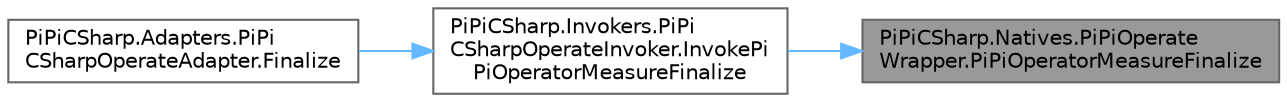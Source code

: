 digraph "PiPiCSharp.Natives.PiPiOperateWrapper.PiPiOperatorMeasureFinalize"
{
 // LATEX_PDF_SIZE
  bgcolor="transparent";
  edge [fontname=Helvetica,fontsize=10,labelfontname=Helvetica,labelfontsize=10];
  node [fontname=Helvetica,fontsize=10,shape=box,height=0.2,width=0.4];
  rankdir="RL";
  Node1 [id="Node000001",label="PiPiCSharp.Natives.PiPiOperate\lWrapper.PiPiOperatorMeasureFinalize",height=0.2,width=0.4,color="gray40", fillcolor="grey60", style="filled", fontcolor="black",tooltip="Invoke c++ PiPiOperator Finalize size getter."];
  Node1 -> Node2 [id="edge1_Node000001_Node000002",dir="back",color="steelblue1",style="solid",tooltip=" "];
  Node2 [id="Node000002",label="PiPiCSharp.Invokers.PiPi\lCSharpOperateInvoker.InvokePi\lPiOperatorMeasureFinalize",height=0.2,width=0.4,color="grey40", fillcolor="white", style="filled",URL="$class_pi_pi_c_sharp_1_1_invokers_1_1_pi_pi_c_sharp_operate_invoker.html#acd70bd07abb6a46ec2ce867c1131df37",tooltip="Invoke PiPiOperateWrapper PiPiOperatorMeasureFinalize."];
  Node2 -> Node3 [id="edge2_Node000002_Node000003",dir="back",color="steelblue1",style="solid",tooltip=" "];
  Node3 [id="Node000003",label="PiPiCSharp.Adapters.PiPi\lCSharpOperateAdapter.Finalize",height=0.2,width=0.4,color="grey40", fillcolor="white", style="filled",URL="$class_pi_pi_c_sharp_1_1_adapters_1_1_pi_pi_c_sharp_operate_adapter.html#a511cea80720b8830d36021cec8355d1f",tooltip="Get PDF output."];
}
